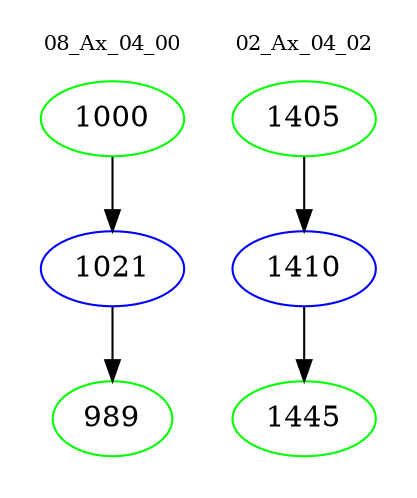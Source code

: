 digraph{
subgraph cluster_0 {
color = white
label = "08_Ax_04_00";
fontsize=10;
T0_1000 [label="1000", color="green"]
T0_1000 -> T0_1021 [color="black"]
T0_1021 [label="1021", color="blue"]
T0_1021 -> T0_989 [color="black"]
T0_989 [label="989", color="green"]
}
subgraph cluster_1 {
color = white
label = "02_Ax_04_02";
fontsize=10;
T1_1405 [label="1405", color="green"]
T1_1405 -> T1_1410 [color="black"]
T1_1410 [label="1410", color="blue"]
T1_1410 -> T1_1445 [color="black"]
T1_1445 [label="1445", color="green"]
}
}
